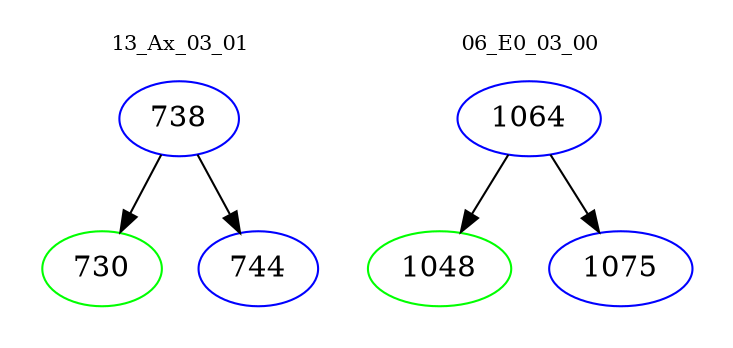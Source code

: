 digraph{
subgraph cluster_0 {
color = white
label = "13_Ax_03_01";
fontsize=10;
T0_738 [label="738", color="blue"]
T0_738 -> T0_730 [color="black"]
T0_730 [label="730", color="green"]
T0_738 -> T0_744 [color="black"]
T0_744 [label="744", color="blue"]
}
subgraph cluster_1 {
color = white
label = "06_E0_03_00";
fontsize=10;
T1_1064 [label="1064", color="blue"]
T1_1064 -> T1_1048 [color="black"]
T1_1048 [label="1048", color="green"]
T1_1064 -> T1_1075 [color="black"]
T1_1075 [label="1075", color="blue"]
}
}
